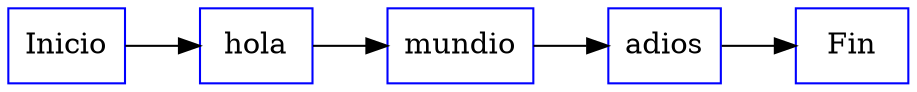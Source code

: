 digraph G {rankdir = LR 
Inicio[shape = box, color = blue] 
"hola"[shape = box, color = blue] 
"mundio"[shape = box, color = blue] 
"adios"[shape = box, color = blue] 

Fin[shape = box, color = blue] Inicio->"hola"->"mundio"->"adios"->Fin}